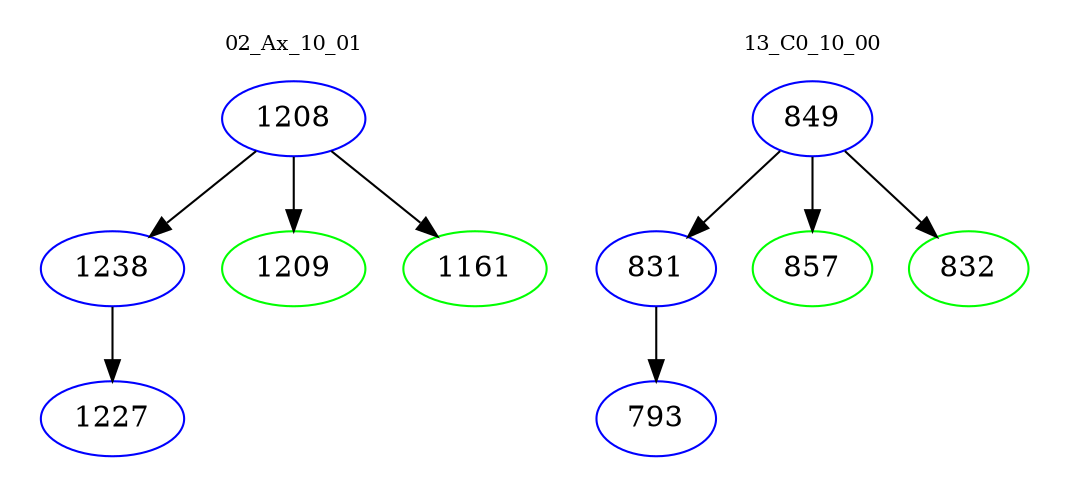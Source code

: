 digraph{
subgraph cluster_0 {
color = white
label = "02_Ax_10_01";
fontsize=10;
T0_1208 [label="1208", color="blue"]
T0_1208 -> T0_1238 [color="black"]
T0_1238 [label="1238", color="blue"]
T0_1238 -> T0_1227 [color="black"]
T0_1227 [label="1227", color="blue"]
T0_1208 -> T0_1209 [color="black"]
T0_1209 [label="1209", color="green"]
T0_1208 -> T0_1161 [color="black"]
T0_1161 [label="1161", color="green"]
}
subgraph cluster_1 {
color = white
label = "13_C0_10_00";
fontsize=10;
T1_849 [label="849", color="blue"]
T1_849 -> T1_831 [color="black"]
T1_831 [label="831", color="blue"]
T1_831 -> T1_793 [color="black"]
T1_793 [label="793", color="blue"]
T1_849 -> T1_857 [color="black"]
T1_857 [label="857", color="green"]
T1_849 -> T1_832 [color="black"]
T1_832 [label="832", color="green"]
}
}
